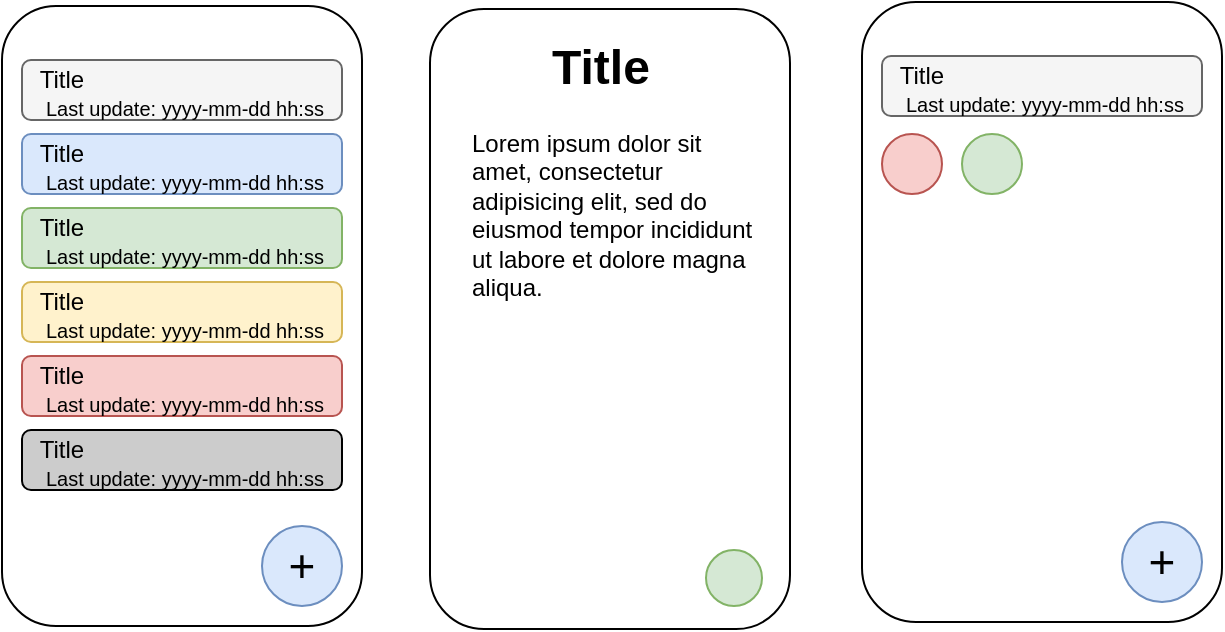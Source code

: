 <mxfile version="12.8.8" type="gitlab">
  <diagram id="1HnbREj6vvbbwYBFSY89" name="User interface - sketch">
    <mxGraphModel dx="1402" dy="774" grid="1" gridSize="10" guides="1" tooltips="1" connect="1" arrows="1" fold="1" page="1" pageScale="1" pageWidth="827" pageHeight="1169" math="0" shadow="0">
      <root>
        <mxCell id="0" />
        <mxCell id="1" parent="0" />
        <mxCell id="fZ8jkpQ4Zm5RD2qn7INK-1" value="" style="rounded=1;whiteSpace=wrap;html=1;" parent="1" vertex="1">
          <mxGeometry x="20" y="20" width="180" height="310" as="geometry" />
        </mxCell>
        <mxCell id="fZ8jkpQ4Zm5RD2qn7INK-9" value="&lt;font style=&quot;font-size: 23px&quot;&gt;+&lt;/font&gt;" style="ellipse;whiteSpace=wrap;html=1;aspect=fixed;fillColor=#dae8fc;strokeColor=#6c8ebf;" parent="1" vertex="1">
          <mxGeometry x="150" y="280" width="40" height="40" as="geometry" />
        </mxCell>
        <mxCell id="fZ8jkpQ4Zm5RD2qn7INK-11" value="" style="rounded=1;whiteSpace=wrap;html=1;fillColor=#f5f5f5;strokeColor=#666666;fontColor=#333333;" parent="1" vertex="1">
          <mxGeometry x="30" y="47" width="160" height="30" as="geometry" />
        </mxCell>
        <mxCell id="SaREBcUKikbM8qAiBB1x-1" value="Title" style="text;html=1;strokeColor=none;fillColor=none;align=center;verticalAlign=middle;whiteSpace=wrap;rounded=0;" vertex="1" parent="1">
          <mxGeometry x="30" y="47" width="40" height="20" as="geometry" />
        </mxCell>
        <UserObject label="&lt;font style=&quot;font-size: 10px&quot;&gt;Last update: yyyy-mm-dd hh:ss&lt;/font&gt;" id="SaREBcUKikbM8qAiBB1x-2">
          <mxCell style="text;html=1;" vertex="1" parent="1">
            <mxGeometry x="40" y="57" width="140" height="27" as="geometry" />
          </mxCell>
        </UserObject>
        <mxCell id="SaREBcUKikbM8qAiBB1x-3" value="" style="rounded=1;whiteSpace=wrap;html=1;fillColor=#dae8fc;strokeColor=#6c8ebf;" vertex="1" parent="1">
          <mxGeometry x="30" y="84" width="160" height="30" as="geometry" />
        </mxCell>
        <mxCell id="SaREBcUKikbM8qAiBB1x-4" value="Title" style="text;html=1;strokeColor=none;fillColor=none;align=center;verticalAlign=middle;whiteSpace=wrap;rounded=0;" vertex="1" parent="1">
          <mxGeometry x="30" y="84" width="40" height="20" as="geometry" />
        </mxCell>
        <UserObject label="&lt;font style=&quot;font-size: 10px&quot;&gt;Last update: yyyy-mm-dd hh:ss&lt;/font&gt;" id="SaREBcUKikbM8qAiBB1x-5">
          <mxCell style="text;html=1;" vertex="1" parent="1">
            <mxGeometry x="40" y="94" width="140" height="27" as="geometry" />
          </mxCell>
        </UserObject>
        <mxCell id="SaREBcUKikbM8qAiBB1x-6" value="" style="rounded=1;whiteSpace=wrap;html=1;fillColor=#d5e8d4;strokeColor=#82b366;" vertex="1" parent="1">
          <mxGeometry x="30" y="121" width="160" height="30" as="geometry" />
        </mxCell>
        <mxCell id="SaREBcUKikbM8qAiBB1x-7" value="Title" style="text;html=1;strokeColor=none;fillColor=none;align=center;verticalAlign=middle;whiteSpace=wrap;rounded=0;" vertex="1" parent="1">
          <mxGeometry x="30" y="121" width="40" height="20" as="geometry" />
        </mxCell>
        <UserObject label="&lt;font style=&quot;font-size: 10px&quot;&gt;Last update: yyyy-mm-dd hh:ss&lt;/font&gt;" id="SaREBcUKikbM8qAiBB1x-8">
          <mxCell style="text;html=1;" vertex="1" parent="1">
            <mxGeometry x="40" y="131" width="140" height="27" as="geometry" />
          </mxCell>
        </UserObject>
        <mxCell id="SaREBcUKikbM8qAiBB1x-9" value="" style="rounded=1;whiteSpace=wrap;html=1;fillColor=#fff2cc;strokeColor=#d6b656;" vertex="1" parent="1">
          <mxGeometry x="30" y="158" width="160" height="30" as="geometry" />
        </mxCell>
        <mxCell id="SaREBcUKikbM8qAiBB1x-10" value="Title" style="text;html=1;strokeColor=none;fillColor=none;align=center;verticalAlign=middle;whiteSpace=wrap;rounded=0;" vertex="1" parent="1">
          <mxGeometry x="30" y="158" width="40" height="20" as="geometry" />
        </mxCell>
        <UserObject label="&lt;font style=&quot;font-size: 10px&quot;&gt;Last update: yyyy-mm-dd hh:ss&lt;/font&gt;" id="SaREBcUKikbM8qAiBB1x-11">
          <mxCell style="text;html=1;" vertex="1" parent="1">
            <mxGeometry x="40" y="168" width="140" height="27" as="geometry" />
          </mxCell>
        </UserObject>
        <mxCell id="SaREBcUKikbM8qAiBB1x-12" value="" style="rounded=1;whiteSpace=wrap;html=1;fillColor=#f8cecc;strokeColor=#b85450;" vertex="1" parent="1">
          <mxGeometry x="30" y="195" width="160" height="30" as="geometry" />
        </mxCell>
        <mxCell id="SaREBcUKikbM8qAiBB1x-13" value="Title" style="text;html=1;strokeColor=none;fillColor=none;align=center;verticalAlign=middle;whiteSpace=wrap;rounded=0;" vertex="1" parent="1">
          <mxGeometry x="30" y="195" width="40" height="20" as="geometry" />
        </mxCell>
        <UserObject label="&lt;font style=&quot;font-size: 10px&quot;&gt;Last update: yyyy-mm-dd hh:ss&lt;/font&gt;" id="SaREBcUKikbM8qAiBB1x-14">
          <mxCell style="text;html=1;" vertex="1" parent="1">
            <mxGeometry x="40" y="205" width="140" height="27" as="geometry" />
          </mxCell>
        </UserObject>
        <mxCell id="SaREBcUKikbM8qAiBB1x-15" value="" style="rounded=1;whiteSpace=wrap;html=1;fillColor=#CCCCCC;strokeColor=#000000;" vertex="1" parent="1">
          <mxGeometry x="30" y="232" width="160" height="30" as="geometry" />
        </mxCell>
        <mxCell id="SaREBcUKikbM8qAiBB1x-16" value="Title" style="text;html=1;strokeColor=none;fillColor=none;align=center;verticalAlign=middle;whiteSpace=wrap;rounded=0;" vertex="1" parent="1">
          <mxGeometry x="30" y="232" width="40" height="20" as="geometry" />
        </mxCell>
        <UserObject label="&lt;font style=&quot;font-size: 10px&quot;&gt;Last update: yyyy-mm-dd hh:ss&lt;/font&gt;" id="SaREBcUKikbM8qAiBB1x-17">
          <mxCell style="text;html=1;" vertex="1" parent="1">
            <mxGeometry x="40" y="242" width="140" height="27" as="geometry" />
          </mxCell>
        </UserObject>
        <mxCell id="SaREBcUKikbM8qAiBB1x-18" value="" style="rounded=1;whiteSpace=wrap;html=1;" vertex="1" parent="1">
          <mxGeometry x="234" y="21.5" width="180" height="310" as="geometry" />
        </mxCell>
        <mxCell id="SaREBcUKikbM8qAiBB1x-45" value="&lt;h1&gt;&amp;nbsp; &amp;nbsp; &amp;nbsp; Title&lt;/h1&gt;&lt;p&gt;Lorem ipsum dolor sit amet, consectetur adipisicing elit, sed do eiusmod tempor incididunt ut labore et dolore magna aliqua.&lt;/p&gt;" style="text;html=1;strokeColor=none;fillColor=none;spacing=5;spacingTop=-20;whiteSpace=wrap;overflow=hidden;rounded=0;" vertex="1" parent="1">
          <mxGeometry x="250" y="31" width="150" height="279" as="geometry" />
        </mxCell>
        <mxCell id="SaREBcUKikbM8qAiBB1x-46" value="" style="rounded=1;whiteSpace=wrap;html=1;" vertex="1" parent="1">
          <mxGeometry x="450" y="18" width="180" height="310" as="geometry" />
        </mxCell>
        <mxCell id="SaREBcUKikbM8qAiBB1x-47" value="&lt;font style=&quot;font-size: 23px&quot;&gt;+&lt;/font&gt;" style="ellipse;whiteSpace=wrap;html=1;aspect=fixed;fillColor=#dae8fc;strokeColor=#6c8ebf;" vertex="1" parent="1">
          <mxGeometry x="580" y="278" width="40" height="40" as="geometry" />
        </mxCell>
        <mxCell id="SaREBcUKikbM8qAiBB1x-48" value="" style="rounded=1;whiteSpace=wrap;html=1;fillColor=#f5f5f5;strokeColor=#666666;fontColor=#333333;" vertex="1" parent="1">
          <mxGeometry x="460" y="45" width="160" height="30" as="geometry" />
        </mxCell>
        <mxCell id="SaREBcUKikbM8qAiBB1x-49" value="Title" style="text;html=1;strokeColor=none;fillColor=none;align=center;verticalAlign=middle;whiteSpace=wrap;rounded=0;" vertex="1" parent="1">
          <mxGeometry x="460" y="45" width="40" height="20" as="geometry" />
        </mxCell>
        <UserObject label="&lt;font style=&quot;font-size: 10px&quot;&gt;Last update: yyyy-mm-dd hh:ss&lt;/font&gt;" id="SaREBcUKikbM8qAiBB1x-50">
          <mxCell style="text;html=1;" vertex="1" parent="1">
            <mxGeometry x="470" y="55" width="140" height="27" as="geometry" />
          </mxCell>
        </UserObject>
        <mxCell id="SaREBcUKikbM8qAiBB1x-66" value="" style="ellipse;whiteSpace=wrap;html=1;aspect=fixed;strokeColor=#82b366;fillColor=#d5e8d4;" vertex="1" parent="1">
          <mxGeometry x="500" y="84" width="30" height="30" as="geometry" />
        </mxCell>
        <mxCell id="SaREBcUKikbM8qAiBB1x-67" value="" style="shape=image;html=1;verticalAlign=top;verticalLabelPosition=bottom;labelBackgroundColor=#ffffff;imageAspect=0;aspect=fixed;image=https://cdn4.iconfinder.com/data/icons/pictype-free-vector-icons/16/write-128.png;strokeColor=#000000;fillColor=none;" vertex="1" parent="1">
          <mxGeometry x="505" y="89" width="20" height="20" as="geometry" />
        </mxCell>
        <mxCell id="SaREBcUKikbM8qAiBB1x-71" value="" style="ellipse;whiteSpace=wrap;html=1;aspect=fixed;strokeColor=#b85450;fillColor=#f8cecc;" vertex="1" parent="1">
          <mxGeometry x="460" y="84" width="30" height="30" as="geometry" />
        </mxCell>
        <mxCell id="SaREBcUKikbM8qAiBB1x-72" value="" style="shape=image;html=1;verticalAlign=top;verticalLabelPosition=bottom;labelBackgroundColor=#ffffff;imageAspect=0;aspect=fixed;image=https://cdn1.iconfinder.com/data/icons/hawcons/32/699013-icon-27-trash-can-128.png;strokeColor=#b85450;fillColor=#f8cecc;" vertex="1" parent="1">
          <mxGeometry x="465" y="89" width="20" height="20" as="geometry" />
        </mxCell>
        <mxCell id="SaREBcUKikbM8qAiBB1x-73" value="" style="ellipse;whiteSpace=wrap;html=1;aspect=fixed;strokeColor=#82b366;fillColor=#d5e8d4;" vertex="1" parent="1">
          <mxGeometry x="372" y="292" width="28" height="28" as="geometry" />
        </mxCell>
        <mxCell id="SaREBcUKikbM8qAiBB1x-77" value="" style="shape=image;html=1;verticalAlign=top;verticalLabelPosition=bottom;labelBackgroundColor=#ffffff;imageAspect=0;aspect=fixed;image=https://cdn1.iconfinder.com/data/icons/material-core/18/check-128.png;strokeColor=#82b366;fillColor=#d5e8d4;" vertex="1" parent="1">
          <mxGeometry x="376" y="299" width="20" height="20" as="geometry" />
        </mxCell>
      </root>
    </mxGraphModel>
  </diagram>
</mxfile>
